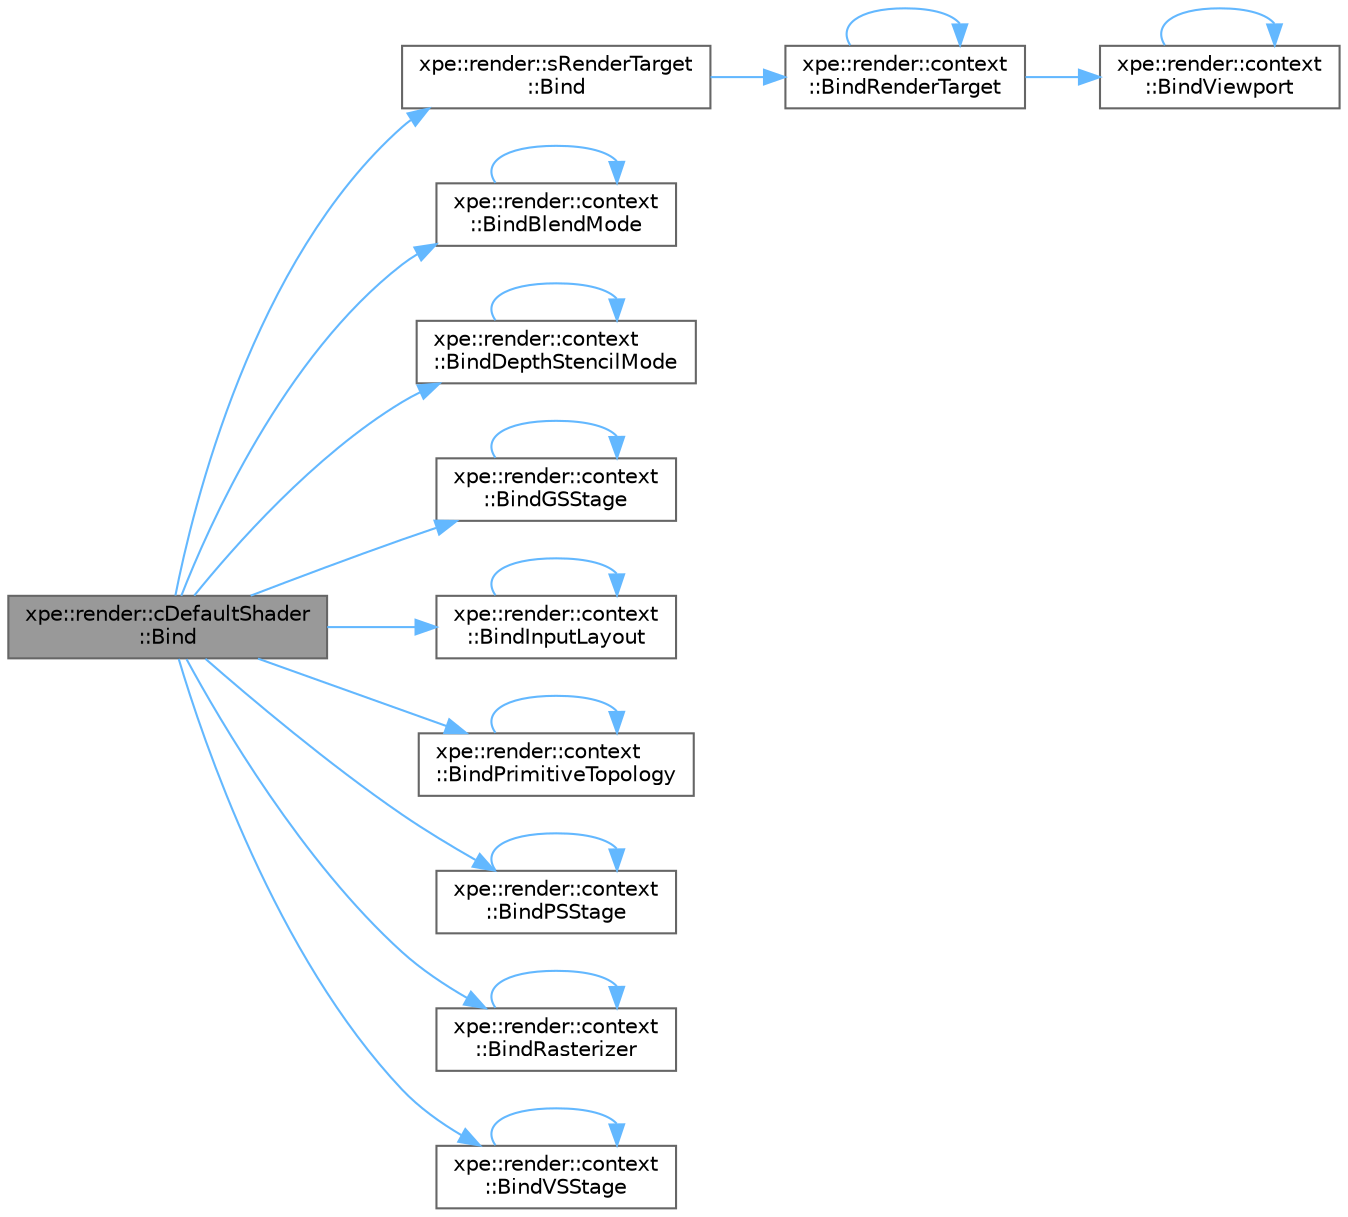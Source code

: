 digraph "xpe::render::cDefaultShader::Bind"
{
 // LATEX_PDF_SIZE
  bgcolor="transparent";
  edge [fontname=Helvetica,fontsize=10,labelfontname=Helvetica,labelfontsize=10];
  node [fontname=Helvetica,fontsize=10,shape=box,height=0.2,width=0.4];
  rankdir="LR";
  Node1 [id="Node000001",label="xpe::render::cDefaultShader\l::Bind",height=0.2,width=0.4,color="gray40", fillcolor="grey60", style="filled", fontcolor="black",tooltip=" "];
  Node1 -> Node2 [id="edge43_Node000001_Node000002",color="steelblue1",style="solid",tooltip=" "];
  Node2 [id="Node000002",label="xpe::render::sRenderTarget\l::Bind",height=0.2,width=0.4,color="grey40", fillcolor="white", style="filled",URL="$structxpe_1_1render_1_1s_render_target.html#ab66aa8906eda1422cc1ae35224e8b745",tooltip=" "];
  Node2 -> Node3 [id="edge44_Node000002_Node000003",color="steelblue1",style="solid",tooltip=" "];
  Node3 [id="Node000003",label="xpe::render::context\l::BindRenderTarget",height=0.2,width=0.4,color="grey40", fillcolor="white", style="filled",URL="$namespacexpe_1_1render_1_1context.html#a1b599623aad5a454a34697cec5c79143",tooltip=" "];
  Node3 -> Node3 [id="edge45_Node000003_Node000003",color="steelblue1",style="solid",tooltip=" "];
  Node3 -> Node4 [id="edge46_Node000003_Node000004",color="steelblue1",style="solid",tooltip=" "];
  Node4 [id="Node000004",label="xpe::render::context\l::BindViewport",height=0.2,width=0.4,color="grey40", fillcolor="white", style="filled",URL="$namespacexpe_1_1render_1_1context.html#ac1f962f18310ff6fb469319eca866c5f",tooltip=" "];
  Node4 -> Node4 [id="edge47_Node000004_Node000004",color="steelblue1",style="solid",tooltip=" "];
  Node1 -> Node5 [id="edge48_Node000001_Node000005",color="steelblue1",style="solid",tooltip=" "];
  Node5 [id="Node000005",label="xpe::render::context\l::BindBlendMode",height=0.2,width=0.4,color="grey40", fillcolor="white", style="filled",URL="$namespacexpe_1_1render_1_1context.html#a5c130d44b8997f652c8500b8340331e8",tooltip=" "];
  Node5 -> Node5 [id="edge49_Node000005_Node000005",color="steelblue1",style="solid",tooltip=" "];
  Node1 -> Node6 [id="edge50_Node000001_Node000006",color="steelblue1",style="solid",tooltip=" "];
  Node6 [id="Node000006",label="xpe::render::context\l::BindDepthStencilMode",height=0.2,width=0.4,color="grey40", fillcolor="white", style="filled",URL="$namespacexpe_1_1render_1_1context.html#adaefad2d7d3505bb08b01cba23500845",tooltip=" "];
  Node6 -> Node6 [id="edge51_Node000006_Node000006",color="steelblue1",style="solid",tooltip=" "];
  Node1 -> Node7 [id="edge52_Node000001_Node000007",color="steelblue1",style="solid",tooltip=" "];
  Node7 [id="Node000007",label="xpe::render::context\l::BindGSStage",height=0.2,width=0.4,color="grey40", fillcolor="white", style="filled",URL="$namespacexpe_1_1render_1_1context.html#a4ceb45dd9d0e5d5a50ca7381d18604fd",tooltip=" "];
  Node7 -> Node7 [id="edge53_Node000007_Node000007",color="steelblue1",style="solid",tooltip=" "];
  Node1 -> Node8 [id="edge54_Node000001_Node000008",color="steelblue1",style="solid",tooltip=" "];
  Node8 [id="Node000008",label="xpe::render::context\l::BindInputLayout",height=0.2,width=0.4,color="grey40", fillcolor="white", style="filled",URL="$namespacexpe_1_1render_1_1context.html#a13e52212436ab2b3fc7debed4e964253",tooltip=" "];
  Node8 -> Node8 [id="edge55_Node000008_Node000008",color="steelblue1",style="solid",tooltip=" "];
  Node1 -> Node9 [id="edge56_Node000001_Node000009",color="steelblue1",style="solid",tooltip=" "];
  Node9 [id="Node000009",label="xpe::render::context\l::BindPrimitiveTopology",height=0.2,width=0.4,color="grey40", fillcolor="white", style="filled",URL="$namespacexpe_1_1render_1_1context.html#a57085dc2ff5ca279f149c984962121c1",tooltip=" "];
  Node9 -> Node9 [id="edge57_Node000009_Node000009",color="steelblue1",style="solid",tooltip=" "];
  Node1 -> Node10 [id="edge58_Node000001_Node000010",color="steelblue1",style="solid",tooltip=" "];
  Node10 [id="Node000010",label="xpe::render::context\l::BindPSStage",height=0.2,width=0.4,color="grey40", fillcolor="white", style="filled",URL="$namespacexpe_1_1render_1_1context.html#a68b9c3c436cb270939b34679a3c4dcef",tooltip=" "];
  Node10 -> Node10 [id="edge59_Node000010_Node000010",color="steelblue1",style="solid",tooltip=" "];
  Node1 -> Node11 [id="edge60_Node000001_Node000011",color="steelblue1",style="solid",tooltip=" "];
  Node11 [id="Node000011",label="xpe::render::context\l::BindRasterizer",height=0.2,width=0.4,color="grey40", fillcolor="white", style="filled",URL="$namespacexpe_1_1render_1_1context.html#a6d851d7a5bacbd723c596ce55a1e467a",tooltip=" "];
  Node11 -> Node11 [id="edge61_Node000011_Node000011",color="steelblue1",style="solid",tooltip=" "];
  Node1 -> Node12 [id="edge62_Node000001_Node000012",color="steelblue1",style="solid",tooltip=" "];
  Node12 [id="Node000012",label="xpe::render::context\l::BindVSStage",height=0.2,width=0.4,color="grey40", fillcolor="white", style="filled",URL="$namespacexpe_1_1render_1_1context.html#a48c270e9a05382bd3824c1d9fa92268b",tooltip=" "];
  Node12 -> Node12 [id="edge63_Node000012_Node000012",color="steelblue1",style="solid",tooltip=" "];
}
